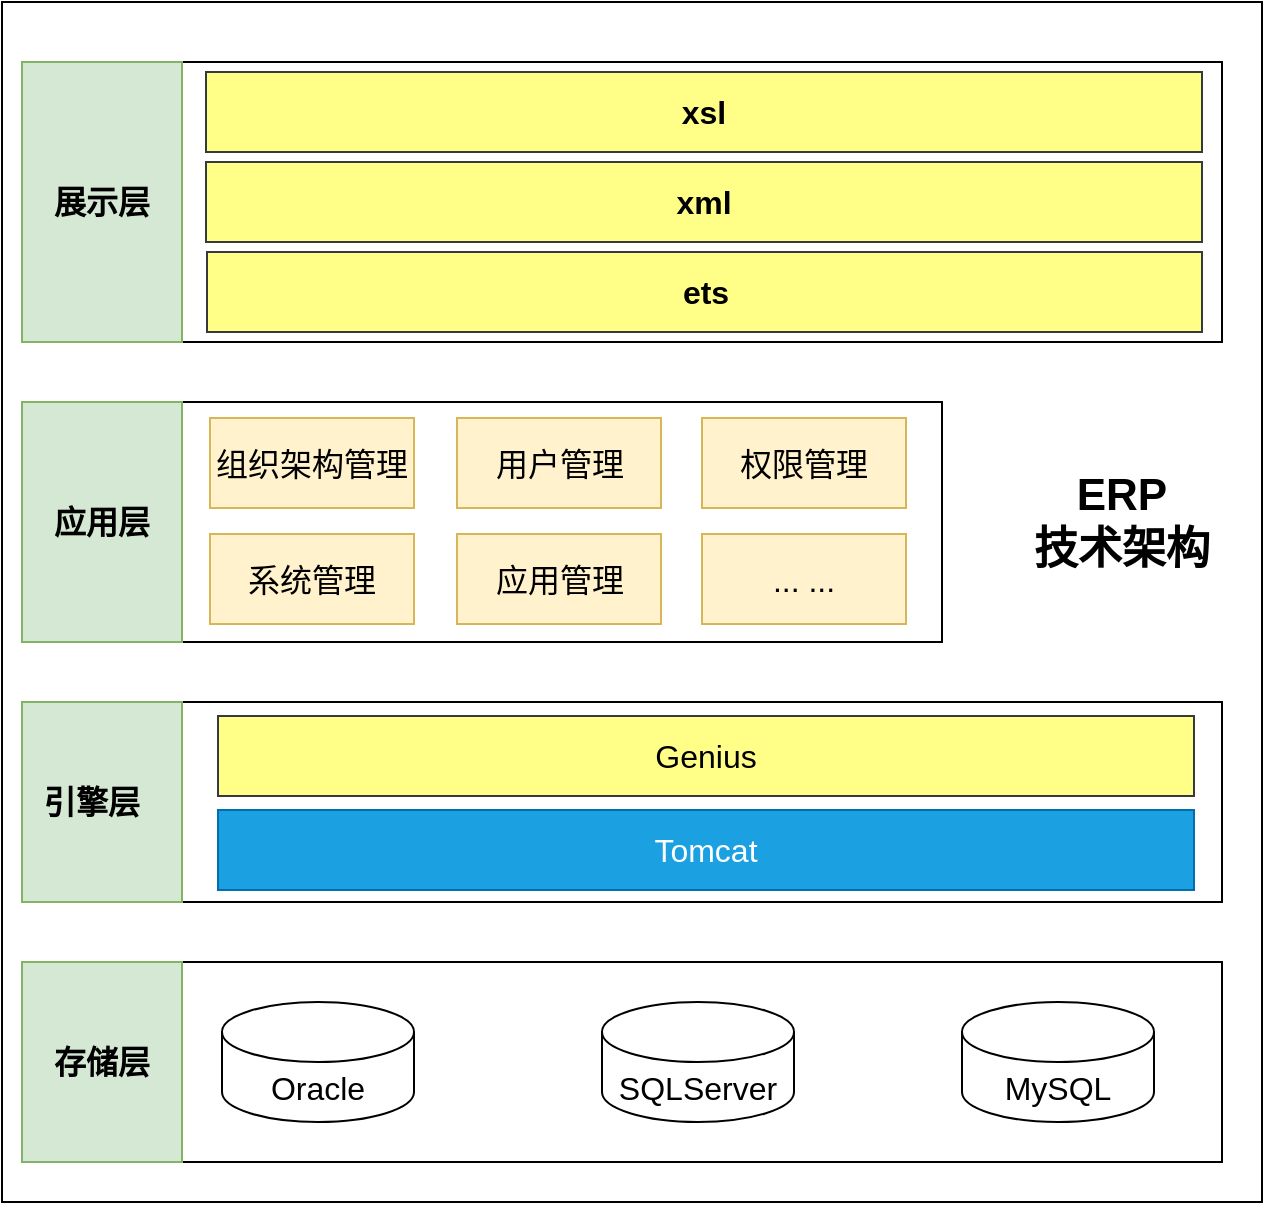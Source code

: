 <mxfile version="21.3.0" type="github">
  <diagram name="第 1 页" id="D3ajWMh-z9HwZhNk6nXG">
    <mxGraphModel dx="1074" dy="716" grid="1" gridSize="10" guides="1" tooltips="1" connect="1" arrows="1" fold="1" page="1" pageScale="1" pageWidth="827" pageHeight="1169" math="0" shadow="0">
      <root>
        <mxCell id="0" />
        <mxCell id="1" parent="0" />
        <mxCell id="sxUmogROJCtG7Z15o5Cg-43" value="" style="rounded=0;whiteSpace=wrap;html=1;fillColor=none;" parent="1" vertex="1">
          <mxGeometry x="110" width="630" height="600" as="geometry" />
        </mxCell>
        <mxCell id="sxUmogROJCtG7Z15o5Cg-4" value="" style="rounded=0;whiteSpace=wrap;html=1;fillColor=none;" parent="1" vertex="1">
          <mxGeometry x="120" y="480" width="600" height="100" as="geometry" />
        </mxCell>
        <mxCell id="sxUmogROJCtG7Z15o5Cg-5" value="" style="rounded=0;whiteSpace=wrap;html=1;fillColor=#d5e8d4;strokeColor=#82b366;" parent="1" vertex="1">
          <mxGeometry x="120" y="480" width="80" height="100" as="geometry" />
        </mxCell>
        <mxCell id="sxUmogROJCtG7Z15o5Cg-2" value="&lt;font style=&quot;font-size: 16px;&quot;&gt;&lt;b style=&quot;&quot;&gt;存储层&lt;/b&gt;&lt;/font&gt;" style="text;html=1;strokeColor=none;fillColor=none;align=center;verticalAlign=middle;whiteSpace=wrap;rounded=0;" parent="1" vertex="1">
          <mxGeometry x="130" y="515" width="60" height="30" as="geometry" />
        </mxCell>
        <mxCell id="sxUmogROJCtG7Z15o5Cg-7" value="&lt;font style=&quot;font-size: 16px;&quot;&gt;Oracle&lt;/font&gt;" style="shape=cylinder3;whiteSpace=wrap;html=1;boundedLbl=1;backgroundOutline=1;size=15;" parent="1" vertex="1">
          <mxGeometry x="220" y="500" width="96" height="60" as="geometry" />
        </mxCell>
        <mxCell id="sxUmogROJCtG7Z15o5Cg-8" value="&lt;font style=&quot;font-size: 16px;&quot;&gt;SQLServer&lt;/font&gt;" style="shape=cylinder3;whiteSpace=wrap;html=1;boundedLbl=1;backgroundOutline=1;size=15;" parent="1" vertex="1">
          <mxGeometry x="410" y="500" width="96" height="60" as="geometry" />
        </mxCell>
        <mxCell id="sxUmogROJCtG7Z15o5Cg-9" value="&lt;font style=&quot;font-size: 16px;&quot;&gt;MySQL&lt;/font&gt;" style="shape=cylinder3;whiteSpace=wrap;html=1;boundedLbl=1;backgroundOutline=1;size=15;" parent="1" vertex="1">
          <mxGeometry x="590" y="500" width="96" height="60" as="geometry" />
        </mxCell>
        <mxCell id="sxUmogROJCtG7Z15o5Cg-10" value="" style="rounded=0;whiteSpace=wrap;html=1;fillColor=none;" parent="1" vertex="1">
          <mxGeometry x="120" y="350" width="600" height="100" as="geometry" />
        </mxCell>
        <mxCell id="sxUmogROJCtG7Z15o5Cg-11" value="" style="rounded=0;whiteSpace=wrap;html=1;fillColor=#d5e8d4;strokeColor=#82b366;" parent="1" vertex="1">
          <mxGeometry x="120" y="350" width="80" height="100" as="geometry" />
        </mxCell>
        <mxCell id="sxUmogROJCtG7Z15o5Cg-12" value="&lt;font style=&quot;font-size: 16px;&quot;&gt;&lt;b&gt;引擎层&lt;/b&gt;&lt;/font&gt;" style="text;html=1;strokeColor=none;fillColor=none;align=center;verticalAlign=middle;whiteSpace=wrap;rounded=0;" parent="1" vertex="1">
          <mxGeometry x="120" y="385" width="70" height="30" as="geometry" />
        </mxCell>
        <mxCell id="sxUmogROJCtG7Z15o5Cg-13" value="&lt;font style=&quot;font-size: 16px;&quot;&gt;Tomcat&lt;/font&gt;" style="rounded=0;whiteSpace=wrap;html=1;fillColor=#1ba1e2;fontColor=#ffffff;strokeColor=#006EAF;" parent="1" vertex="1">
          <mxGeometry x="218" y="404" width="488" height="40" as="geometry" />
        </mxCell>
        <mxCell id="sxUmogROJCtG7Z15o5Cg-14" value="&lt;font style=&quot;font-size: 16px;&quot;&gt;Genius&lt;/font&gt;" style="rounded=0;whiteSpace=wrap;html=1;fillColor=#ffff88;strokeColor=#36393d;" parent="1" vertex="1">
          <mxGeometry x="218" y="357" width="488" height="40" as="geometry" />
        </mxCell>
        <mxCell id="sxUmogROJCtG7Z15o5Cg-18" value="" style="rounded=0;whiteSpace=wrap;html=1;fillColor=none;" parent="1" vertex="1">
          <mxGeometry x="120" y="30" width="600" height="140" as="geometry" />
        </mxCell>
        <mxCell id="sxUmogROJCtG7Z15o5Cg-19" value="" style="rounded=0;whiteSpace=wrap;html=1;fillColor=#d5e8d4;strokeColor=#82b366;" parent="1" vertex="1">
          <mxGeometry x="120" y="30" width="80" height="140" as="geometry" />
        </mxCell>
        <mxCell id="sxUmogROJCtG7Z15o5Cg-20" value="&lt;font style=&quot;font-size: 16px;&quot;&gt;&lt;b style=&quot;&quot;&gt;展示层&lt;/b&gt;&lt;/font&gt;" style="text;html=1;strokeColor=none;fillColor=none;align=center;verticalAlign=middle;whiteSpace=wrap;rounded=0;" parent="1" vertex="1">
          <mxGeometry x="130" y="85" width="60" height="30" as="geometry" />
        </mxCell>
        <mxCell id="sxUmogROJCtG7Z15o5Cg-21" value="&lt;font style=&quot;font-size: 16px;&quot;&gt;&lt;b&gt;ets&lt;/b&gt;&lt;/font&gt;" style="rounded=0;whiteSpace=wrap;html=1;fillColor=#ffff88;strokeColor=#36393d;" parent="1" vertex="1">
          <mxGeometry x="212.5" y="125" width="497.5" height="40" as="geometry" />
        </mxCell>
        <mxCell id="sxUmogROJCtG7Z15o5Cg-22" value="&lt;font style=&quot;font-size: 16px;&quot;&gt;&lt;b&gt;xml&lt;/b&gt;&lt;/font&gt;" style="rounded=0;whiteSpace=wrap;html=1;fillColor=#ffff88;strokeColor=#36393d;" parent="1" vertex="1">
          <mxGeometry x="212" y="80" width="498" height="40" as="geometry" />
        </mxCell>
        <mxCell id="sxUmogROJCtG7Z15o5Cg-23" value="&lt;font style=&quot;font-size: 16px;&quot;&gt;&lt;b&gt;xsl&lt;/b&gt;&lt;/font&gt;" style="rounded=0;whiteSpace=wrap;html=1;fillColor=#ffff88;strokeColor=#36393d;" parent="1" vertex="1">
          <mxGeometry x="212" y="35" width="498" height="40" as="geometry" />
        </mxCell>
        <mxCell id="sxUmogROJCtG7Z15o5Cg-30" value="" style="rounded=0;whiteSpace=wrap;html=1;fillColor=none;" parent="1" vertex="1">
          <mxGeometry x="120" y="200" width="460" height="120" as="geometry" />
        </mxCell>
        <mxCell id="sxUmogROJCtG7Z15o5Cg-31" value="" style="rounded=0;whiteSpace=wrap;html=1;fillColor=#d5e8d4;strokeColor=#82b366;" parent="1" vertex="1">
          <mxGeometry x="120" y="200" width="80" height="120" as="geometry" />
        </mxCell>
        <mxCell id="sxUmogROJCtG7Z15o5Cg-32" value="&lt;font style=&quot;font-size: 16px;&quot;&gt;&lt;b style=&quot;&quot;&gt;应用层&lt;/b&gt;&lt;/font&gt;" style="text;html=1;strokeColor=none;fillColor=none;align=center;verticalAlign=middle;whiteSpace=wrap;rounded=0;" parent="1" vertex="1">
          <mxGeometry x="130" y="245" width="60" height="30" as="geometry" />
        </mxCell>
        <mxCell id="sxUmogROJCtG7Z15o5Cg-36" value="&lt;font style=&quot;font-size: 16px;&quot;&gt;组织架构管理&lt;/font&gt;" style="rounded=0;whiteSpace=wrap;html=1;fillColor=#fff2cc;strokeColor=#d6b656;" parent="1" vertex="1">
          <mxGeometry x="214" y="208" width="102" height="45" as="geometry" />
        </mxCell>
        <mxCell id="sxUmogROJCtG7Z15o5Cg-37" value="&lt;font style=&quot;font-size: 16px;&quot;&gt;系统管理&lt;/font&gt;" style="rounded=0;whiteSpace=wrap;html=1;fillColor=#fff2cc;strokeColor=#d6b656;" parent="1" vertex="1">
          <mxGeometry x="214" y="266" width="102" height="45" as="geometry" />
        </mxCell>
        <mxCell id="sxUmogROJCtG7Z15o5Cg-39" value="&lt;font style=&quot;font-size: 16px;&quot;&gt;用户管理&lt;/font&gt;" style="rounded=0;whiteSpace=wrap;html=1;fillColor=#fff2cc;strokeColor=#d6b656;" parent="1" vertex="1">
          <mxGeometry x="337.5" y="208" width="102" height="45" as="geometry" />
        </mxCell>
        <mxCell id="sxUmogROJCtG7Z15o5Cg-40" value="&lt;font style=&quot;font-size: 16px;&quot;&gt;权限管理&lt;/font&gt;" style="rounded=0;whiteSpace=wrap;html=1;fillColor=#fff2cc;strokeColor=#d6b656;" parent="1" vertex="1">
          <mxGeometry x="460" y="208" width="102" height="45" as="geometry" />
        </mxCell>
        <mxCell id="sxUmogROJCtG7Z15o5Cg-41" value="&lt;font style=&quot;font-size: 16px;&quot;&gt;应用管理&lt;/font&gt;" style="rounded=0;whiteSpace=wrap;html=1;fillColor=#fff2cc;strokeColor=#d6b656;" parent="1" vertex="1">
          <mxGeometry x="337.5" y="266" width="102" height="45" as="geometry" />
        </mxCell>
        <mxCell id="sxUmogROJCtG7Z15o5Cg-42" value="&lt;font style=&quot;font-size: 16px;&quot;&gt;... ...&lt;/font&gt;" style="rounded=0;whiteSpace=wrap;html=1;fillColor=#fff2cc;strokeColor=#d6b656;" parent="1" vertex="1">
          <mxGeometry x="460" y="266" width="102" height="45" as="geometry" />
        </mxCell>
        <mxCell id="sxUmogROJCtG7Z15o5Cg-45" value="&lt;font style=&quot;font-size: 22px;&quot;&gt;&lt;b&gt;ERP&lt;br&gt;技术架构&lt;/b&gt;&lt;/font&gt;" style="text;html=1;strokeColor=none;fillColor=none;align=center;verticalAlign=middle;whiteSpace=wrap;rounded=0;" parent="1" vertex="1">
          <mxGeometry x="620" y="245" width="100" height="30" as="geometry" />
        </mxCell>
      </root>
    </mxGraphModel>
  </diagram>
</mxfile>
